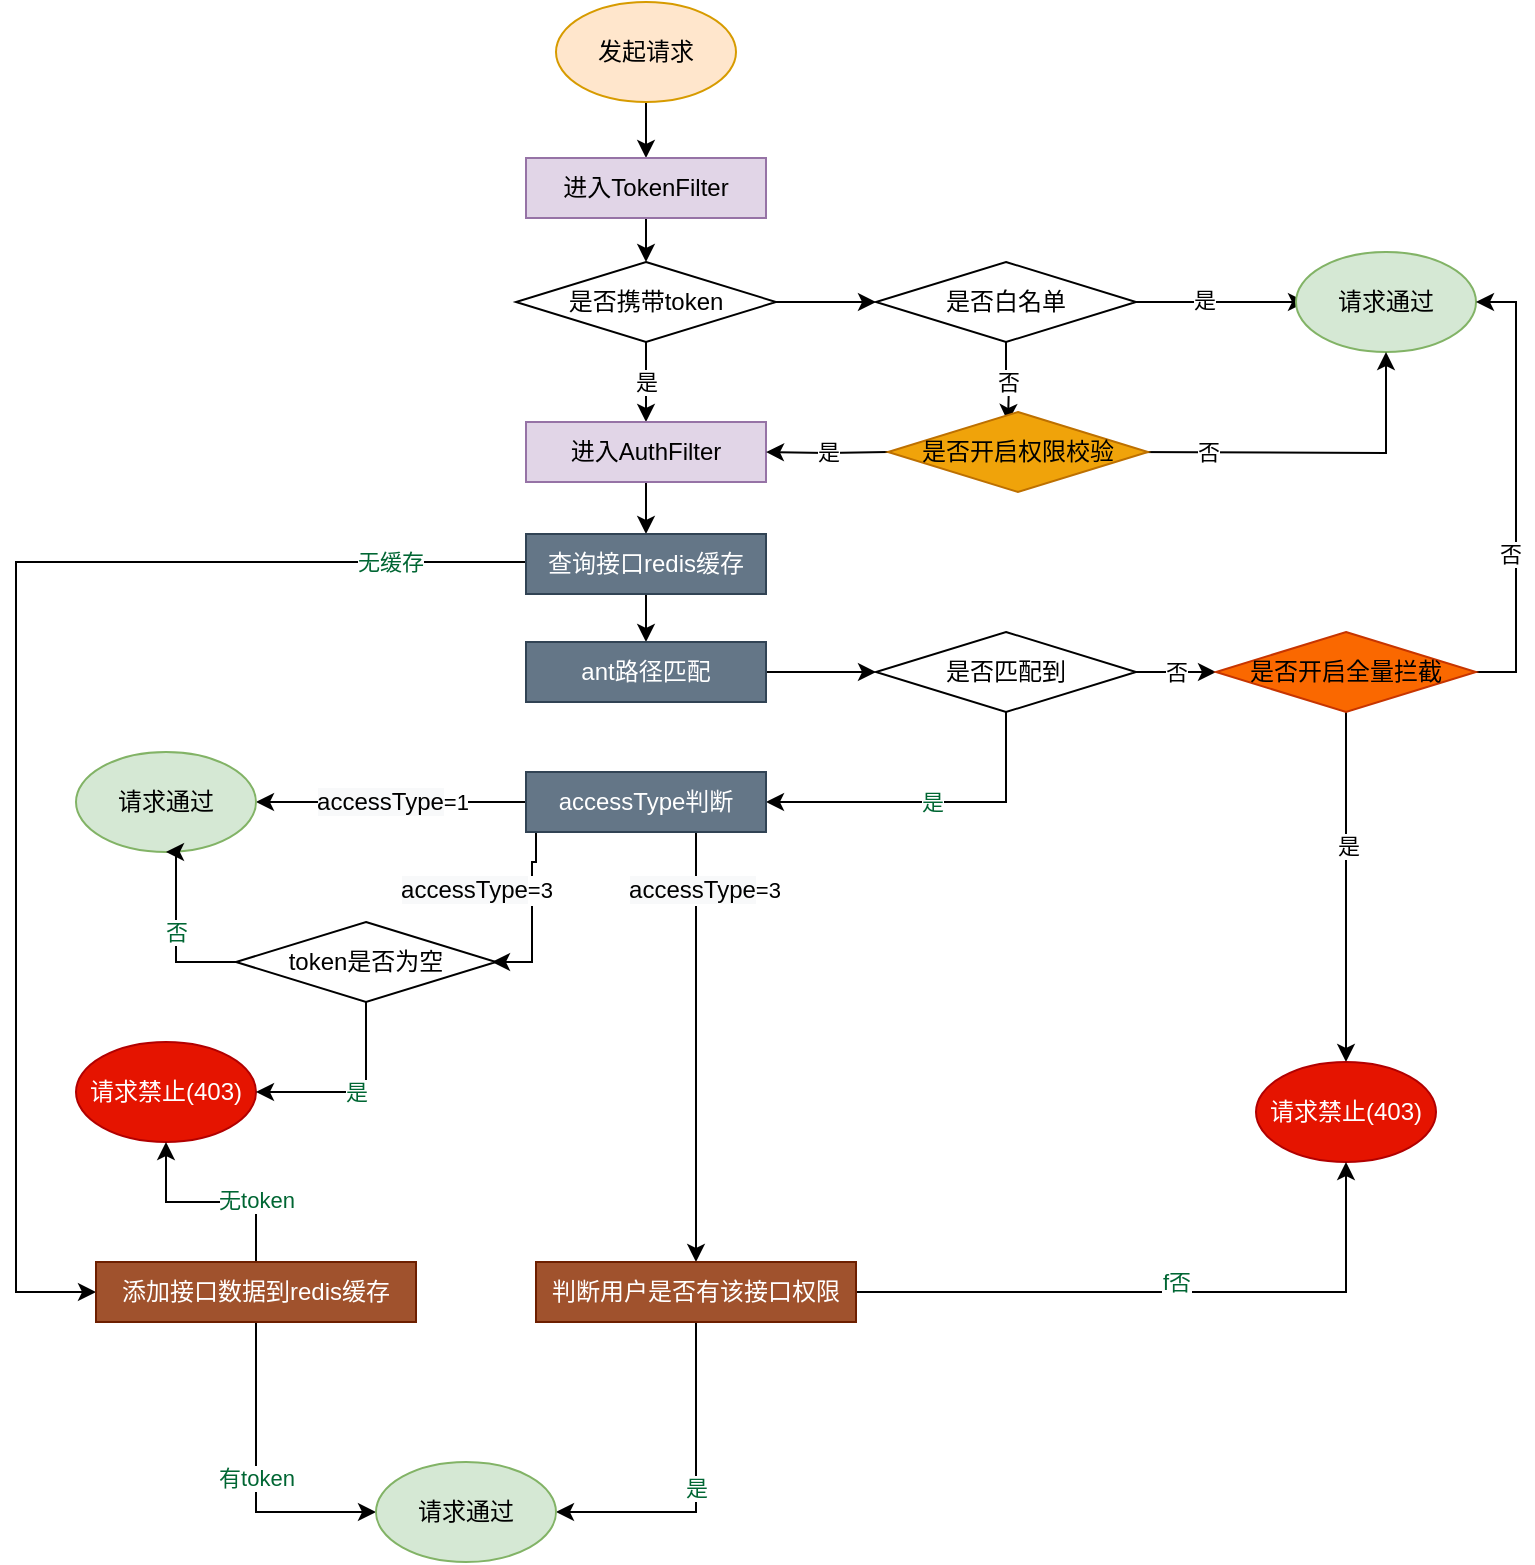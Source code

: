 <mxfile version="20.6.0" type="github">
  <diagram name="Page-1" id="b520641d-4fe3-3701-9064-5fc419738815">
    <mxGraphModel dx="1179" dy="628" grid="1" gridSize="10" guides="1" tooltips="1" connect="1" arrows="1" fold="1" page="1" pageScale="1" pageWidth="1100" pageHeight="850" background="none" math="0" shadow="0">
      <root>
        <mxCell id="0" />
        <mxCell id="1" parent="0" />
        <mxCell id="aK4AxkKMEJU3kP0hYnN9-32" value="是" style="edgeStyle=orthogonalEdgeStyle;rounded=0;orthogonalLoop=1;jettySize=auto;html=1;" edge="1" parent="1" source="aK4AxkKMEJU3kP0hYnN9-1" target="aK4AxkKMEJU3kP0hYnN9-27">
          <mxGeometry relative="1" as="geometry" />
        </mxCell>
        <mxCell id="aK4AxkKMEJU3kP0hYnN9-37" value="" style="edgeStyle=orthogonalEdgeStyle;rounded=0;orthogonalLoop=1;jettySize=auto;html=1;" edge="1" parent="1" source="aK4AxkKMEJU3kP0hYnN9-1" target="aK4AxkKMEJU3kP0hYnN9-36">
          <mxGeometry relative="1" as="geometry" />
        </mxCell>
        <mxCell id="aK4AxkKMEJU3kP0hYnN9-1" value="是否携带token" style="rhombus;whiteSpace=wrap;html=1;" vertex="1" parent="1">
          <mxGeometry x="360" y="170" width="130" height="40" as="geometry" />
        </mxCell>
        <mxCell id="aK4AxkKMEJU3kP0hYnN9-25" value="" style="edgeStyle=orthogonalEdgeStyle;rounded=0;orthogonalLoop=1;jettySize=auto;html=1;" edge="1" parent="1" source="aK4AxkKMEJU3kP0hYnN9-22" target="aK4AxkKMEJU3kP0hYnN9-24">
          <mxGeometry relative="1" as="geometry" />
        </mxCell>
        <mxCell id="aK4AxkKMEJU3kP0hYnN9-22" value="发起请求" style="ellipse;whiteSpace=wrap;html=1;fillColor=#ffe6cc;strokeColor=#d79b00;" vertex="1" parent="1">
          <mxGeometry x="380" y="40" width="90" height="50" as="geometry" />
        </mxCell>
        <mxCell id="aK4AxkKMEJU3kP0hYnN9-23" value="请求禁止(403)" style="ellipse;whiteSpace=wrap;html=1;fillColor=#e51400;strokeColor=#B20000;fontColor=#ffffff;" vertex="1" parent="1">
          <mxGeometry x="140" y="560" width="90" height="50" as="geometry" />
        </mxCell>
        <mxCell id="aK4AxkKMEJU3kP0hYnN9-29" value="" style="edgeStyle=orthogonalEdgeStyle;rounded=0;orthogonalLoop=1;jettySize=auto;html=1;" edge="1" parent="1" source="aK4AxkKMEJU3kP0hYnN9-24" target="aK4AxkKMEJU3kP0hYnN9-1">
          <mxGeometry relative="1" as="geometry" />
        </mxCell>
        <mxCell id="aK4AxkKMEJU3kP0hYnN9-24" value="进入TokenFilter" style="rounded=0;whiteSpace=wrap;html=1;fillColor=#e1d5e7;strokeColor=#9673a6;" vertex="1" parent="1">
          <mxGeometry x="365" y="118" width="120" height="30" as="geometry" />
        </mxCell>
        <mxCell id="aK4AxkKMEJU3kP0hYnN9-57" style="edgeStyle=orthogonalEdgeStyle;rounded=0;orthogonalLoop=1;jettySize=auto;html=1;entryX=0.5;entryY=0;entryDx=0;entryDy=0;" edge="1" parent="1" source="aK4AxkKMEJU3kP0hYnN9-27" target="aK4AxkKMEJU3kP0hYnN9-56">
          <mxGeometry relative="1" as="geometry" />
        </mxCell>
        <mxCell id="aK4AxkKMEJU3kP0hYnN9-27" value="进入AuthFilter" style="rounded=0;whiteSpace=wrap;html=1;fillColor=#e1d5e7;strokeColor=#9673a6;" vertex="1" parent="1">
          <mxGeometry x="365" y="250" width="120" height="30" as="geometry" />
        </mxCell>
        <mxCell id="aK4AxkKMEJU3kP0hYnN9-45" value="" style="edgeStyle=orthogonalEdgeStyle;rounded=0;orthogonalLoop=1;jettySize=auto;html=1;" edge="1" parent="1" source="aK4AxkKMEJU3kP0hYnN9-36">
          <mxGeometry relative="1" as="geometry">
            <mxPoint x="755.0" y="190" as="targetPoint" />
          </mxGeometry>
        </mxCell>
        <mxCell id="aK4AxkKMEJU3kP0hYnN9-47" value="是" style="edgeLabel;html=1;align=center;verticalAlign=middle;resizable=0;points=[];" vertex="1" connectable="0" parent="aK4AxkKMEJU3kP0hYnN9-45">
          <mxGeometry x="-0.212" y="1" relative="1" as="geometry">
            <mxPoint as="offset" />
          </mxGeometry>
        </mxCell>
        <mxCell id="aK4AxkKMEJU3kP0hYnN9-50" value="否" style="edgeStyle=orthogonalEdgeStyle;rounded=0;orthogonalLoop=1;jettySize=auto;html=1;" edge="1" parent="1" source="aK4AxkKMEJU3kP0hYnN9-36">
          <mxGeometry relative="1" as="geometry">
            <mxPoint x="606" y="250" as="targetPoint" />
          </mxGeometry>
        </mxCell>
        <mxCell id="aK4AxkKMEJU3kP0hYnN9-36" value="是否白名单" style="rhombus;whiteSpace=wrap;html=1;" vertex="1" parent="1">
          <mxGeometry x="540" y="170" width="130" height="40" as="geometry" />
        </mxCell>
        <mxCell id="aK4AxkKMEJU3kP0hYnN9-46" value="请求通过" style="ellipse;whiteSpace=wrap;html=1;fillColor=#d5e8d4;strokeColor=#82b366;" vertex="1" parent="1">
          <mxGeometry x="750" y="165" width="90" height="50" as="geometry" />
        </mxCell>
        <mxCell id="aK4AxkKMEJU3kP0hYnN9-51" value="是" style="edgeStyle=orthogonalEdgeStyle;rounded=0;orthogonalLoop=1;jettySize=auto;html=1;" edge="1" parent="1" target="aK4AxkKMEJU3kP0hYnN9-27">
          <mxGeometry relative="1" as="geometry">
            <mxPoint x="546" y="265" as="sourcePoint" />
          </mxGeometry>
        </mxCell>
        <mxCell id="aK4AxkKMEJU3kP0hYnN9-53" style="edgeStyle=orthogonalEdgeStyle;rounded=0;orthogonalLoop=1;jettySize=auto;html=1;entryX=0.5;entryY=1;entryDx=0;entryDy=0;" edge="1" parent="1" target="aK4AxkKMEJU3kP0hYnN9-46">
          <mxGeometry relative="1" as="geometry">
            <mxPoint x="666" y="265" as="sourcePoint" />
            <mxPoint x="800.0" y="235" as="targetPoint" />
          </mxGeometry>
        </mxCell>
        <mxCell id="aK4AxkKMEJU3kP0hYnN9-55" value="否" style="edgeLabel;html=1;align=center;verticalAlign=middle;resizable=0;points=[];" vertex="1" connectable="0" parent="aK4AxkKMEJU3kP0hYnN9-53">
          <mxGeometry x="-0.553" y="1" relative="1" as="geometry">
            <mxPoint y="1" as="offset" />
          </mxGeometry>
        </mxCell>
        <mxCell id="aK4AxkKMEJU3kP0hYnN9-63" value="" style="edgeStyle=orthogonalEdgeStyle;rounded=0;orthogonalLoop=1;jettySize=auto;html=1;" edge="1" parent="1" source="aK4AxkKMEJU3kP0hYnN9-56" target="aK4AxkKMEJU3kP0hYnN9-62">
          <mxGeometry relative="1" as="geometry" />
        </mxCell>
        <mxCell id="aK4AxkKMEJU3kP0hYnN9-128" style="edgeStyle=orthogonalEdgeStyle;rounded=0;orthogonalLoop=1;jettySize=auto;html=1;entryX=0;entryY=0.5;entryDx=0;entryDy=0;fontColor=#006633;" edge="1" parent="1" source="aK4AxkKMEJU3kP0hYnN9-56" target="aK4AxkKMEJU3kP0hYnN9-126">
          <mxGeometry relative="1" as="geometry">
            <Array as="points">
              <mxPoint x="110" y="320" />
              <mxPoint x="110" y="685" />
            </Array>
          </mxGeometry>
        </mxCell>
        <mxCell id="aK4AxkKMEJU3kP0hYnN9-129" value="无缓存" style="edgeLabel;html=1;align=center;verticalAlign=middle;resizable=0;points=[];fontColor=#006633;" vertex="1" connectable="0" parent="aK4AxkKMEJU3kP0hYnN9-128">
          <mxGeometry x="-0.792" relative="1" as="geometry">
            <mxPoint as="offset" />
          </mxGeometry>
        </mxCell>
        <mxCell id="aK4AxkKMEJU3kP0hYnN9-56" value="查询接口redis缓存" style="rounded=0;whiteSpace=wrap;html=1;fillColor=#647687;strokeColor=#314354;fontColor=#ffffff;" vertex="1" parent="1">
          <mxGeometry x="365" y="306" width="120" height="30" as="geometry" />
        </mxCell>
        <mxCell id="aK4AxkKMEJU3kP0hYnN9-59" value="是否开启权限校验" style="rhombus;whiteSpace=wrap;html=1;fillColor=#f0a30a;fontColor=#000000;strokeColor=#BD7000;" vertex="1" parent="1">
          <mxGeometry x="546" y="245" width="130" height="40" as="geometry" />
        </mxCell>
        <mxCell id="aK4AxkKMEJU3kP0hYnN9-65" value="" style="edgeStyle=orthogonalEdgeStyle;rounded=0;orthogonalLoop=1;jettySize=auto;html=1;" edge="1" parent="1" source="aK4AxkKMEJU3kP0hYnN9-62" target="aK4AxkKMEJU3kP0hYnN9-64">
          <mxGeometry relative="1" as="geometry" />
        </mxCell>
        <mxCell id="aK4AxkKMEJU3kP0hYnN9-62" value="ant路径匹配" style="rounded=0;whiteSpace=wrap;html=1;fillColor=#647687;strokeColor=#314354;fontColor=#ffffff;" vertex="1" parent="1">
          <mxGeometry x="365" y="360" width="120" height="30" as="geometry" />
        </mxCell>
        <mxCell id="aK4AxkKMEJU3kP0hYnN9-67" value="否" style="edgeStyle=orthogonalEdgeStyle;rounded=0;orthogonalLoop=1;jettySize=auto;html=1;" edge="1" parent="1" source="aK4AxkKMEJU3kP0hYnN9-64" target="aK4AxkKMEJU3kP0hYnN9-66">
          <mxGeometry relative="1" as="geometry" />
        </mxCell>
        <mxCell id="aK4AxkKMEJU3kP0hYnN9-100" value="是" style="edgeStyle=orthogonalEdgeStyle;rounded=0;orthogonalLoop=1;jettySize=auto;html=1;entryX=1;entryY=0.5;entryDx=0;entryDy=0;fontColor=#006633;" edge="1" parent="1" source="aK4AxkKMEJU3kP0hYnN9-64" target="aK4AxkKMEJU3kP0hYnN9-74">
          <mxGeometry relative="1" as="geometry">
            <Array as="points">
              <mxPoint x="605" y="440" />
            </Array>
          </mxGeometry>
        </mxCell>
        <mxCell id="aK4AxkKMEJU3kP0hYnN9-64" value="是否匹配到" style="rhombus;whiteSpace=wrap;html=1;" vertex="1" parent="1">
          <mxGeometry x="540" y="355" width="130" height="40" as="geometry" />
        </mxCell>
        <mxCell id="aK4AxkKMEJU3kP0hYnN9-70" style="edgeStyle=orthogonalEdgeStyle;rounded=0;orthogonalLoop=1;jettySize=auto;html=1;exitX=1;exitY=0.5;exitDx=0;exitDy=0;entryX=1;entryY=0.5;entryDx=0;entryDy=0;" edge="1" parent="1" source="aK4AxkKMEJU3kP0hYnN9-66" target="aK4AxkKMEJU3kP0hYnN9-46">
          <mxGeometry relative="1" as="geometry" />
        </mxCell>
        <mxCell id="aK4AxkKMEJU3kP0hYnN9-71" value="否" style="edgeLabel;html=1;align=center;verticalAlign=middle;resizable=0;points=[];" vertex="1" connectable="0" parent="aK4AxkKMEJU3kP0hYnN9-70">
          <mxGeometry x="-0.292" y="3" relative="1" as="geometry">
            <mxPoint as="offset" />
          </mxGeometry>
        </mxCell>
        <mxCell id="aK4AxkKMEJU3kP0hYnN9-95" style="edgeStyle=orthogonalEdgeStyle;rounded=0;orthogonalLoop=1;jettySize=auto;html=1;" edge="1" parent="1" source="aK4AxkKMEJU3kP0hYnN9-66" target="aK4AxkKMEJU3kP0hYnN9-94">
          <mxGeometry relative="1" as="geometry" />
        </mxCell>
        <mxCell id="aK4AxkKMEJU3kP0hYnN9-96" value="是" style="edgeLabel;html=1;align=center;verticalAlign=middle;resizable=0;points=[];" vertex="1" connectable="0" parent="aK4AxkKMEJU3kP0hYnN9-95">
          <mxGeometry x="-0.234" y="1" relative="1" as="geometry">
            <mxPoint as="offset" />
          </mxGeometry>
        </mxCell>
        <mxCell id="aK4AxkKMEJU3kP0hYnN9-66" value="是否开启全量拦截" style="rhombus;whiteSpace=wrap;html=1;fillColor=#fa6800;fontColor=#000000;strokeColor=#C73500;" vertex="1" parent="1">
          <mxGeometry x="710" y="355" width="130" height="40" as="geometry" />
        </mxCell>
        <mxCell id="aK4AxkKMEJU3kP0hYnN9-99" value="&lt;span style=&quot;font-size: 12px; background-color: rgb(248, 249, 250);&quot;&gt;accessType&lt;/span&gt;=1" style="edgeStyle=orthogonalEdgeStyle;rounded=0;orthogonalLoop=1;jettySize=auto;html=1;entryX=1;entryY=0.5;entryDx=0;entryDy=0;" edge="1" parent="1" source="aK4AxkKMEJU3kP0hYnN9-74" target="aK4AxkKMEJU3kP0hYnN9-98">
          <mxGeometry relative="1" as="geometry" />
        </mxCell>
        <mxCell id="aK4AxkKMEJU3kP0hYnN9-108" style="edgeStyle=orthogonalEdgeStyle;rounded=0;orthogonalLoop=1;jettySize=auto;html=1;entryX=1;entryY=0.5;entryDx=0;entryDy=0;fontColor=#006633;" edge="1" parent="1">
          <mxGeometry relative="1" as="geometry">
            <mxPoint x="378" y="455" as="sourcePoint" />
            <mxPoint x="348" y="520" as="targetPoint" />
            <Array as="points">
              <mxPoint x="370" y="455" />
              <mxPoint x="370" y="470" />
              <mxPoint x="368" y="470" />
              <mxPoint x="368" y="520" />
            </Array>
          </mxGeometry>
        </mxCell>
        <mxCell id="aK4AxkKMEJU3kP0hYnN9-109" value="&lt;span style=&quot;color: rgb(0, 0, 0); font-size: 12px; background-color: rgb(248, 249, 250);&quot;&gt;accessType&lt;/span&gt;&lt;span style=&quot;color: rgb(0, 0, 0);&quot;&gt;=3&lt;/span&gt;" style="edgeLabel;html=1;align=center;verticalAlign=middle;resizable=0;points=[];fontColor=#006633;" vertex="1" connectable="0" parent="aK4AxkKMEJU3kP0hYnN9-108">
          <mxGeometry x="-0.186" relative="1" as="geometry">
            <mxPoint x="-28" as="offset" />
          </mxGeometry>
        </mxCell>
        <mxCell id="aK4AxkKMEJU3kP0hYnN9-120" value="" style="edgeStyle=orthogonalEdgeStyle;rounded=0;orthogonalLoop=1;jettySize=auto;html=1;fontColor=#006633;" edge="1" parent="1" source="aK4AxkKMEJU3kP0hYnN9-74" target="aK4AxkKMEJU3kP0hYnN9-119">
          <mxGeometry relative="1" as="geometry">
            <Array as="points">
              <mxPoint x="450" y="470" />
              <mxPoint x="450" y="470" />
            </Array>
          </mxGeometry>
        </mxCell>
        <mxCell id="aK4AxkKMEJU3kP0hYnN9-74" value="accessType判断" style="rounded=0;whiteSpace=wrap;html=1;fillColor=#647687;strokeColor=#314354;fontColor=#ffffff;" vertex="1" parent="1">
          <mxGeometry x="365" y="425" width="120" height="30" as="geometry" />
        </mxCell>
        <mxCell id="aK4AxkKMEJU3kP0hYnN9-94" value="请求禁止(403)" style="ellipse;whiteSpace=wrap;html=1;fillColor=#e51400;strokeColor=#B20000;fontColor=#ffffff;" vertex="1" parent="1">
          <mxGeometry x="730" y="570" width="90" height="50" as="geometry" />
        </mxCell>
        <mxCell id="aK4AxkKMEJU3kP0hYnN9-98" value="请求通过" style="ellipse;whiteSpace=wrap;html=1;fillColor=#d5e8d4;strokeColor=#82b366;" vertex="1" parent="1">
          <mxGeometry x="140" y="415" width="90" height="50" as="geometry" />
        </mxCell>
        <mxCell id="aK4AxkKMEJU3kP0hYnN9-117" value="否" style="edgeStyle=orthogonalEdgeStyle;rounded=0;orthogonalLoop=1;jettySize=auto;html=1;fontColor=#006633;entryX=0.5;entryY=1;entryDx=0;entryDy=0;" edge="1" parent="1" source="aK4AxkKMEJU3kP0hYnN9-106" target="aK4AxkKMEJU3kP0hYnN9-98">
          <mxGeometry relative="1" as="geometry">
            <mxPoint x="190" y="490" as="targetPoint" />
            <Array as="points">
              <mxPoint x="190" y="520" />
              <mxPoint x="190" y="465" />
            </Array>
          </mxGeometry>
        </mxCell>
        <mxCell id="aK4AxkKMEJU3kP0hYnN9-118" value="是" style="edgeStyle=orthogonalEdgeStyle;rounded=0;orthogonalLoop=1;jettySize=auto;html=1;entryX=1;entryY=0.5;entryDx=0;entryDy=0;fontColor=#006633;" edge="1" parent="1" source="aK4AxkKMEJU3kP0hYnN9-106" target="aK4AxkKMEJU3kP0hYnN9-23">
          <mxGeometry relative="1" as="geometry" />
        </mxCell>
        <mxCell id="aK4AxkKMEJU3kP0hYnN9-106" value="token是否为空&lt;br&gt;" style="rhombus;whiteSpace=wrap;html=1;" vertex="1" parent="1">
          <mxGeometry x="220" y="500" width="130" height="40" as="geometry" />
        </mxCell>
        <mxCell id="aK4AxkKMEJU3kP0hYnN9-132" value="是" style="edgeStyle=orthogonalEdgeStyle;rounded=0;orthogonalLoop=1;jettySize=auto;html=1;exitX=0.5;exitY=1;exitDx=0;exitDy=0;entryX=1;entryY=0.5;entryDx=0;entryDy=0;fontColor=#006633;" edge="1" parent="1" source="aK4AxkKMEJU3kP0hYnN9-119" target="aK4AxkKMEJU3kP0hYnN9-131">
          <mxGeometry relative="1" as="geometry" />
        </mxCell>
        <mxCell id="aK4AxkKMEJU3kP0hYnN9-133" value="f否" style="edgeStyle=orthogonalEdgeStyle;rounded=0;orthogonalLoop=1;jettySize=auto;html=1;entryX=0.5;entryY=1;entryDx=0;entryDy=0;fontColor=#006633;" edge="1" parent="1" source="aK4AxkKMEJU3kP0hYnN9-119" target="aK4AxkKMEJU3kP0hYnN9-94">
          <mxGeometry x="0.032" y="5" relative="1" as="geometry">
            <mxPoint as="offset" />
          </mxGeometry>
        </mxCell>
        <mxCell id="aK4AxkKMEJU3kP0hYnN9-119" value="判断用户是否有该接口权限" style="whiteSpace=wrap;html=1;fillColor=#a0522d;strokeColor=#6D1F00;fontColor=#ffffff;rounded=0;" vertex="1" parent="1">
          <mxGeometry x="370" y="670" width="160" height="30" as="geometry" />
        </mxCell>
        <mxCell id="aK4AxkKMEJU3kP0hYnN9-121" value="&lt;span style=&quot;color: rgb(0, 0, 0); font-size: 12px; background-color: rgb(248, 249, 250);&quot;&gt;accessType&lt;/span&gt;&lt;span style=&quot;color: rgb(0, 0, 0);&quot;&gt;=3&lt;/span&gt;" style="edgeLabel;html=1;align=center;verticalAlign=middle;resizable=0;points=[];fontColor=#006633;" vertex="1" connectable="0" parent="1">
          <mxGeometry x="350.0" y="490.003" as="geometry">
            <mxPoint x="104" y="-6" as="offset" />
          </mxGeometry>
        </mxCell>
        <mxCell id="aK4AxkKMEJU3kP0hYnN9-134" value="有token" style="edgeStyle=orthogonalEdgeStyle;rounded=0;orthogonalLoop=1;jettySize=auto;html=1;entryX=0;entryY=0.5;entryDx=0;entryDy=0;fontColor=#006633;" edge="1" parent="1" source="aK4AxkKMEJU3kP0hYnN9-126" target="aK4AxkKMEJU3kP0hYnN9-131">
          <mxGeometry relative="1" as="geometry" />
        </mxCell>
        <mxCell id="aK4AxkKMEJU3kP0hYnN9-135" style="edgeStyle=orthogonalEdgeStyle;rounded=0;orthogonalLoop=1;jettySize=auto;html=1;fontColor=#006633;" edge="1" parent="1" source="aK4AxkKMEJU3kP0hYnN9-126" target="aK4AxkKMEJU3kP0hYnN9-23">
          <mxGeometry relative="1" as="geometry" />
        </mxCell>
        <mxCell id="aK4AxkKMEJU3kP0hYnN9-137" value="无token" style="edgeLabel;html=1;align=center;verticalAlign=middle;resizable=0;points=[];fontColor=#006633;" vertex="1" connectable="0" parent="aK4AxkKMEJU3kP0hYnN9-135">
          <mxGeometry x="-0.429" y="-1" relative="1" as="geometry">
            <mxPoint as="offset" />
          </mxGeometry>
        </mxCell>
        <mxCell id="aK4AxkKMEJU3kP0hYnN9-126" value="添加接口数据到redis缓存" style="rounded=0;whiteSpace=wrap;html=1;fillColor=#a0522d;strokeColor=#6D1F00;fontColor=#ffffff;" vertex="1" parent="1">
          <mxGeometry x="150" y="670" width="160" height="30" as="geometry" />
        </mxCell>
        <mxCell id="aK4AxkKMEJU3kP0hYnN9-131" value="请求通过" style="ellipse;whiteSpace=wrap;html=1;fillColor=#d5e8d4;strokeColor=#82b366;" vertex="1" parent="1">
          <mxGeometry x="290" y="770" width="90" height="50" as="geometry" />
        </mxCell>
      </root>
    </mxGraphModel>
  </diagram>
</mxfile>
